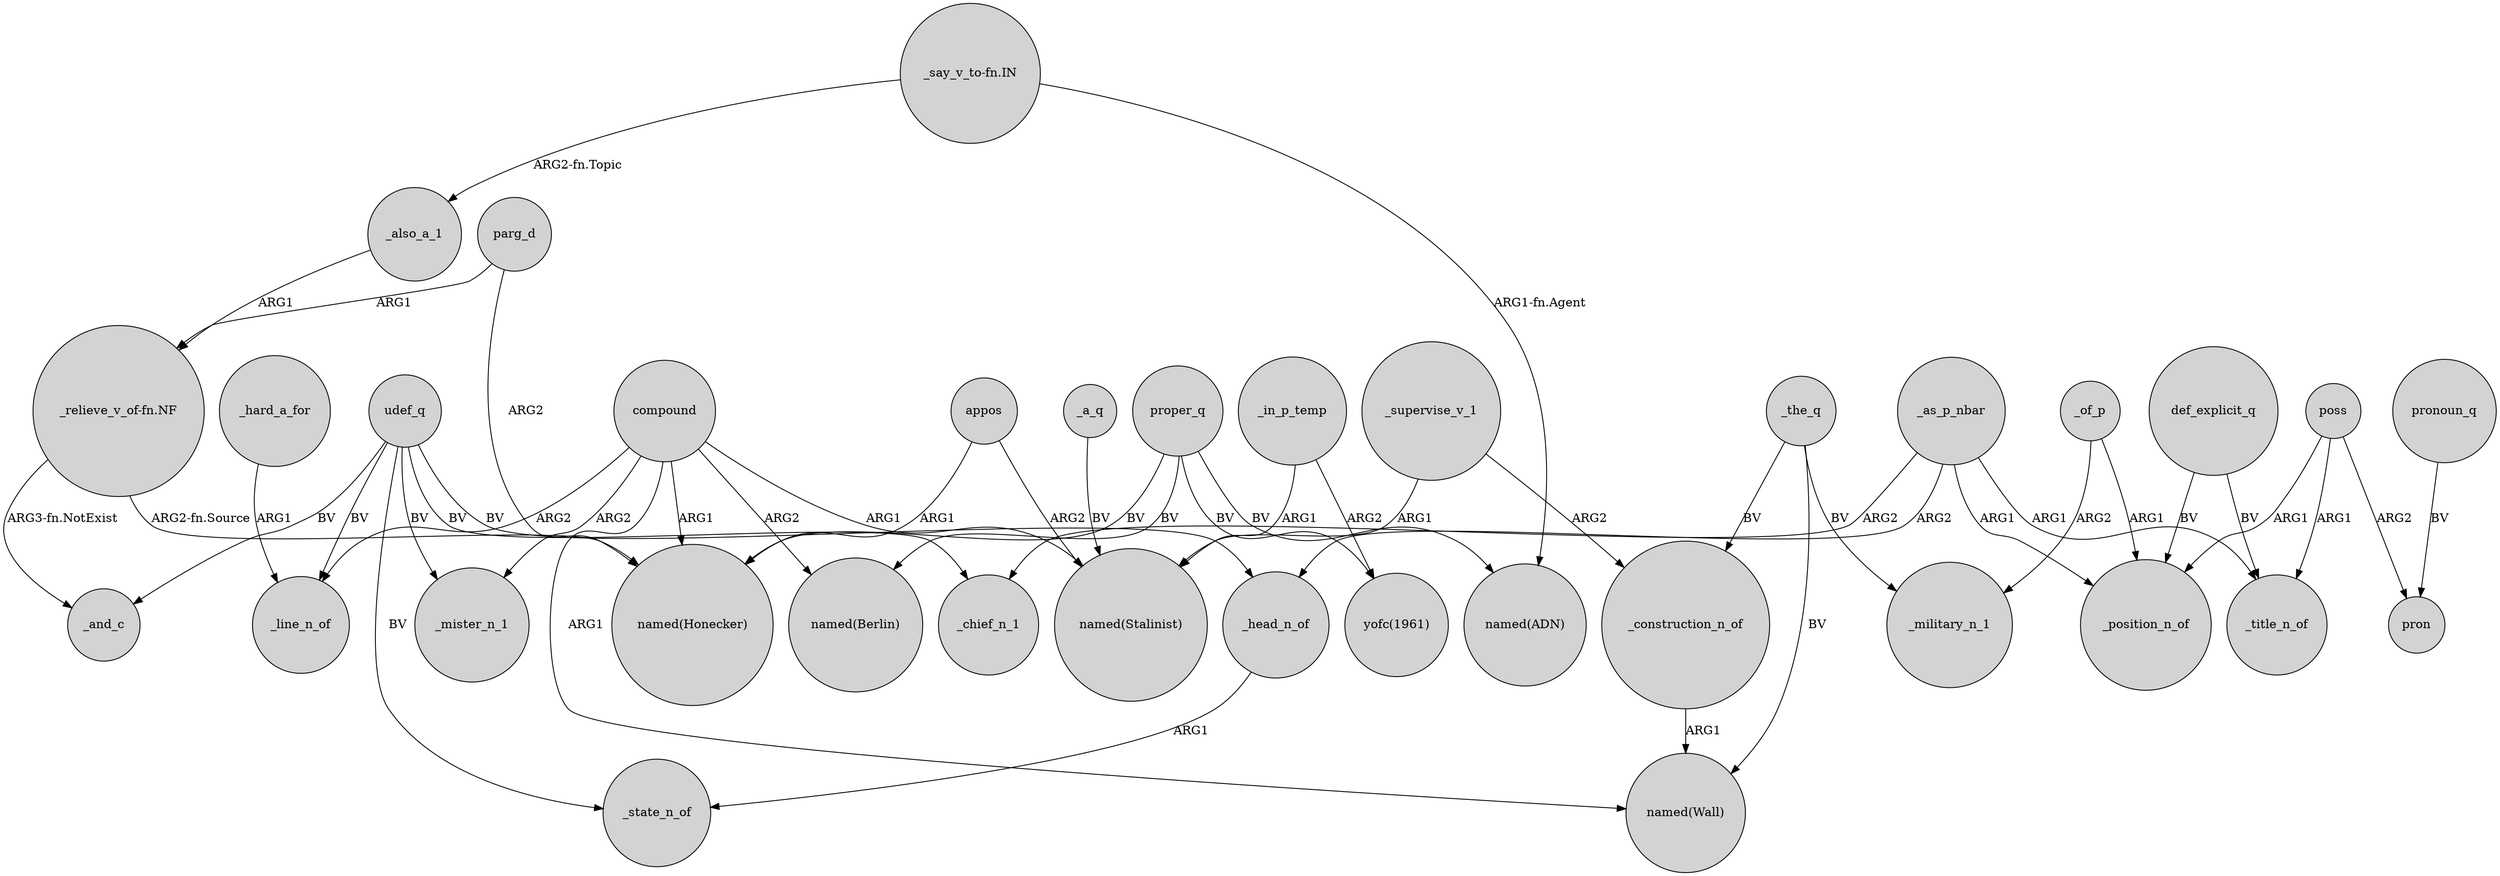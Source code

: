 digraph {
	node [shape=circle style=filled]
	compound -> _line_n_of [label=ARG2]
	"_say_v_to-fn.IN" -> _also_a_1 [label="ARG2-fn.Topic"]
	appos -> "named(Honecker)" [label=ARG1]
	_the_q -> _construction_n_of [label=BV]
	"_relieve_v_of-fn.NF" -> _and_c [label="ARG3-fn.NotExist"]
	poss -> pron [label=ARG2]
	parg_d -> "named(Honecker)" [label=ARG2]
	proper_q -> "named(ADN)" [label=BV]
	_the_q -> "named(Wall)" [label=BV]
	_as_p_nbar -> _position_n_of [label=ARG1]
	proper_q -> "yofc(1961)" [label=BV]
	compound -> _mister_n_1 [label=ARG2]
	parg_d -> "_relieve_v_of-fn.NF" [label=ARG1]
	udef_q -> _state_n_of [label=BV]
	def_explicit_q -> _title_n_of [label=BV]
	udef_q -> _mister_n_1 [label=BV]
	compound -> "named(Berlin)" [label=ARG2]
	_in_p_temp -> "named(Stalinist)" [label=ARG1]
	_supervise_v_1 -> _construction_n_of [label=ARG2]
	proper_q -> "named(Honecker)" [label=BV]
	_a_q -> "named(Stalinist)" [label=BV]
	_the_q -> _military_n_1 [label=BV]
	compound -> "named(Wall)" [label=ARG1]
	def_explicit_q -> _position_n_of [label=BV]
	_in_p_temp -> "yofc(1961)" [label=ARG2]
	_hard_a_for -> _line_n_of [label=ARG1]
	_construction_n_of -> "named(Wall)" [label=ARG1]
	pronoun_q -> pron [label=BV]
	_head_n_of -> _state_n_of [label=ARG1]
	_as_p_nbar -> _chief_n_1 [label=ARG2]
	udef_q -> _chief_n_1 [label=BV]
	_of_p -> _military_n_1 [label=ARG2]
	udef_q -> _line_n_of [label=BV]
	udef_q -> _head_n_of [label=BV]
	_supervise_v_1 -> "named(Stalinist)" [label=ARG1]
	"_relieve_v_of-fn.NF" -> "named(Honecker)" [label="ARG2-fn.Source"]
	compound -> "named(Honecker)" [label=ARG1]
	compound -> "named(Stalinist)" [label=ARG1]
	poss -> _position_n_of [label=ARG1]
	"_say_v_to-fn.IN" -> "named(ADN)" [label="ARG1-fn.Agent"]
	proper_q -> "named(Berlin)" [label=BV]
	poss -> _title_n_of [label=ARG1]
	udef_q -> _and_c [label=BV]
	_as_p_nbar -> _title_n_of [label=ARG1]
	_as_p_nbar -> _head_n_of [label=ARG2]
	_of_p -> _position_n_of [label=ARG1]
	_also_a_1 -> "_relieve_v_of-fn.NF" [label=ARG1]
	appos -> "named(Stalinist)" [label=ARG2]
}
